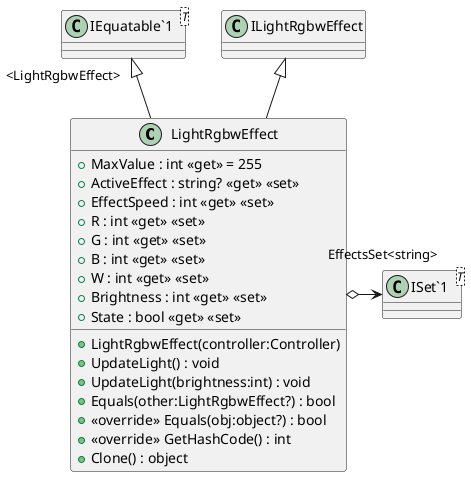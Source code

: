 @startuml
class LightRgbwEffect {
    + LightRgbwEffect(controller:Controller)
    + MaxValue : int <<get>> = 255
    + ActiveEffect : string? <<get>> <<set>>
    + EffectSpeed : int <<get>> <<set>>
    + R : int <<get>> <<set>>
    + G : int <<get>> <<set>>
    + B : int <<get>> <<set>>
    + W : int <<get>> <<set>>
    + Brightness : int <<get>> <<set>>
    + State : bool <<get>> <<set>>
    + UpdateLight() : void
    + UpdateLight(brightness:int) : void
    + Equals(other:LightRgbwEffect?) : bool
    + <<override>> Equals(obj:object?) : bool
    + <<override>> GetHashCode() : int
    + Clone() : object
}
class "IEquatable`1"<T> {
}
class "ISet`1"<T> {
}
ILightRgbwEffect <|-- LightRgbwEffect
"IEquatable`1" "<LightRgbwEffect>" <|-- LightRgbwEffect
LightRgbwEffect o-> "EffectsSet<string>" "ISet`1"
@enduml

